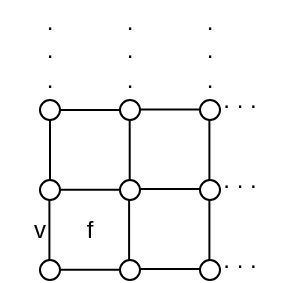 <mxfile version="26.0.11">
  <diagram name="Page-1" id="Eavo7DgZ1PGqxKYZ53sw">
    <mxGraphModel dx="300" dy="163" grid="1" gridSize="10" guides="1" tooltips="1" connect="1" arrows="1" fold="1" page="1" pageScale="1" pageWidth="827" pageHeight="1169" math="0" shadow="0">
      <root>
        <mxCell id="0" />
        <mxCell id="1" parent="0" />
        <mxCell id="l613piqfv5i1cjY3Hqcz-19" value="" style="ellipse;whiteSpace=wrap;html=1;aspect=fixed;" vertex="1" parent="1">
          <mxGeometry x="320" y="200" width="10" height="10" as="geometry" />
        </mxCell>
        <mxCell id="l613piqfv5i1cjY3Hqcz-20" value="" style="ellipse;whiteSpace=wrap;html=1;aspect=fixed;" vertex="1" parent="1">
          <mxGeometry x="360" y="200" width="10" height="10" as="geometry" />
        </mxCell>
        <mxCell id="l613piqfv5i1cjY3Hqcz-21" value="" style="ellipse;whiteSpace=wrap;html=1;aspect=fixed;" vertex="1" parent="1">
          <mxGeometry x="400" y="200" width="10" height="10" as="geometry" />
        </mxCell>
        <mxCell id="l613piqfv5i1cjY3Hqcz-25" value="" style="ellipse;whiteSpace=wrap;html=1;aspect=fixed;" vertex="1" parent="1">
          <mxGeometry x="320" y="240" width="10" height="10" as="geometry" />
        </mxCell>
        <mxCell id="l613piqfv5i1cjY3Hqcz-26" value="" style="ellipse;whiteSpace=wrap;html=1;aspect=fixed;" vertex="1" parent="1">
          <mxGeometry x="360" y="240" width="10" height="10" as="geometry" />
        </mxCell>
        <mxCell id="l613piqfv5i1cjY3Hqcz-27" value="" style="ellipse;whiteSpace=wrap;html=1;aspect=fixed;" vertex="1" parent="1">
          <mxGeometry x="400" y="240" width="10" height="10" as="geometry" />
        </mxCell>
        <mxCell id="l613piqfv5i1cjY3Hqcz-28" value="" style="ellipse;whiteSpace=wrap;html=1;aspect=fixed;" vertex="1" parent="1">
          <mxGeometry x="320" y="280" width="10" height="10" as="geometry" />
        </mxCell>
        <mxCell id="l613piqfv5i1cjY3Hqcz-29" value="" style="ellipse;whiteSpace=wrap;html=1;aspect=fixed;" vertex="1" parent="1">
          <mxGeometry x="360" y="280" width="10" height="10" as="geometry" />
        </mxCell>
        <mxCell id="l613piqfv5i1cjY3Hqcz-30" value="" style="ellipse;whiteSpace=wrap;html=1;aspect=fixed;" vertex="1" parent="1">
          <mxGeometry x="400" y="280" width="10" height="10" as="geometry" />
        </mxCell>
        <mxCell id="l613piqfv5i1cjY3Hqcz-31" value="" style="endArrow=none;html=1;rounded=0;entryX=0.5;entryY=1;entryDx=0;entryDy=0;exitX=0.5;exitY=0;exitDx=0;exitDy=0;" edge="1" parent="1" source="l613piqfv5i1cjY3Hqcz-25" target="l613piqfv5i1cjY3Hqcz-19">
          <mxGeometry width="50" height="50" relative="1" as="geometry">
            <mxPoint x="420" y="300" as="sourcePoint" />
            <mxPoint x="470" y="250" as="targetPoint" />
          </mxGeometry>
        </mxCell>
        <mxCell id="l613piqfv5i1cjY3Hqcz-35" value="" style="endArrow=none;html=1;rounded=0;entryX=0.5;entryY=1;entryDx=0;entryDy=0;exitX=0.5;exitY=0;exitDx=0;exitDy=0;" edge="1" parent="1">
          <mxGeometry width="50" height="50" relative="1" as="geometry">
            <mxPoint x="324.7" y="280" as="sourcePoint" />
            <mxPoint x="324.7" y="250" as="targetPoint" />
          </mxGeometry>
        </mxCell>
        <mxCell id="l613piqfv5i1cjY3Hqcz-36" value="" style="endArrow=none;html=1;rounded=0;entryX=0.5;entryY=1;entryDx=0;entryDy=0;exitX=0.5;exitY=0;exitDx=0;exitDy=0;" edge="1" parent="1">
          <mxGeometry width="50" height="50" relative="1" as="geometry">
            <mxPoint x="364.85" y="240" as="sourcePoint" />
            <mxPoint x="364.85" y="210" as="targetPoint" />
          </mxGeometry>
        </mxCell>
        <mxCell id="l613piqfv5i1cjY3Hqcz-37" value="" style="endArrow=none;html=1;rounded=0;entryX=0.5;entryY=1;entryDx=0;entryDy=0;exitX=0.5;exitY=0;exitDx=0;exitDy=0;" edge="1" parent="1">
          <mxGeometry width="50" height="50" relative="1" as="geometry">
            <mxPoint x="364.55" y="280" as="sourcePoint" />
            <mxPoint x="364.55" y="250" as="targetPoint" />
          </mxGeometry>
        </mxCell>
        <mxCell id="l613piqfv5i1cjY3Hqcz-38" value="" style="endArrow=none;html=1;rounded=0;entryX=0.5;entryY=1;entryDx=0;entryDy=0;exitX=0.5;exitY=0;exitDx=0;exitDy=0;" edge="1" parent="1">
          <mxGeometry width="50" height="50" relative="1" as="geometry">
            <mxPoint x="404.7" y="240" as="sourcePoint" />
            <mxPoint x="404.7" y="210" as="targetPoint" />
          </mxGeometry>
        </mxCell>
        <mxCell id="l613piqfv5i1cjY3Hqcz-39" value="" style="endArrow=none;html=1;rounded=0;entryX=0.5;entryY=1;entryDx=0;entryDy=0;exitX=0.5;exitY=0;exitDx=0;exitDy=0;" edge="1" parent="1">
          <mxGeometry width="50" height="50" relative="1" as="geometry">
            <mxPoint x="404.7" y="280" as="sourcePoint" />
            <mxPoint x="404.7" y="250" as="targetPoint" />
          </mxGeometry>
        </mxCell>
        <mxCell id="l613piqfv5i1cjY3Hqcz-42" value="" style="endArrow=none;html=1;rounded=0;exitX=1;exitY=0.5;exitDx=0;exitDy=0;entryX=0;entryY=0.5;entryDx=0;entryDy=0;" edge="1" parent="1" source="l613piqfv5i1cjY3Hqcz-19" target="l613piqfv5i1cjY3Hqcz-20">
          <mxGeometry width="50" height="50" relative="1" as="geometry">
            <mxPoint x="420" y="300" as="sourcePoint" />
            <mxPoint x="470" y="250" as="targetPoint" />
          </mxGeometry>
        </mxCell>
        <mxCell id="l613piqfv5i1cjY3Hqcz-43" value="" style="endArrow=none;html=1;rounded=0;exitX=1;exitY=0.5;exitDx=0;exitDy=0;entryX=0;entryY=0.5;entryDx=0;entryDy=0;" edge="1" parent="1">
          <mxGeometry width="50" height="50" relative="1" as="geometry">
            <mxPoint x="370" y="204.7" as="sourcePoint" />
            <mxPoint x="400" y="204.7" as="targetPoint" />
          </mxGeometry>
        </mxCell>
        <mxCell id="l613piqfv5i1cjY3Hqcz-44" value="" style="endArrow=none;html=1;rounded=0;exitX=1;exitY=0.5;exitDx=0;exitDy=0;entryX=0;entryY=0.5;entryDx=0;entryDy=0;" edge="1" parent="1">
          <mxGeometry width="50" height="50" relative="1" as="geometry">
            <mxPoint x="330" y="244.85" as="sourcePoint" />
            <mxPoint x="360" y="244.85" as="targetPoint" />
          </mxGeometry>
        </mxCell>
        <mxCell id="l613piqfv5i1cjY3Hqcz-45" value="" style="endArrow=none;html=1;rounded=0;exitX=1;exitY=0.5;exitDx=0;exitDy=0;entryX=0;entryY=0.5;entryDx=0;entryDy=0;" edge="1" parent="1">
          <mxGeometry width="50" height="50" relative="1" as="geometry">
            <mxPoint x="370" y="244.55" as="sourcePoint" />
            <mxPoint x="400" y="244.55" as="targetPoint" />
          </mxGeometry>
        </mxCell>
        <mxCell id="l613piqfv5i1cjY3Hqcz-46" value="" style="endArrow=none;html=1;rounded=0;exitX=1;exitY=0.5;exitDx=0;exitDy=0;entryX=0;entryY=0.5;entryDx=0;entryDy=0;" edge="1" parent="1">
          <mxGeometry width="50" height="50" relative="1" as="geometry">
            <mxPoint x="330" y="284.85" as="sourcePoint" />
            <mxPoint x="360" y="284.85" as="targetPoint" />
          </mxGeometry>
        </mxCell>
        <mxCell id="l613piqfv5i1cjY3Hqcz-47" value="" style="endArrow=none;html=1;rounded=0;exitX=1;exitY=0.5;exitDx=0;exitDy=0;entryX=0;entryY=0.5;entryDx=0;entryDy=0;" edge="1" parent="1">
          <mxGeometry width="50" height="50" relative="1" as="geometry">
            <mxPoint x="370" y="284.55" as="sourcePoint" />
            <mxPoint x="400" y="284.55" as="targetPoint" />
          </mxGeometry>
        </mxCell>
        <mxCell id="l613piqfv5i1cjY3Hqcz-48" value="f" style="text;html=1;align=center;verticalAlign=middle;whiteSpace=wrap;rounded=0;" vertex="1" parent="1">
          <mxGeometry x="320" y="250" width="50" height="30" as="geometry" />
        </mxCell>
        <mxCell id="l613piqfv5i1cjY3Hqcz-50" value="v" style="text;html=1;align=center;verticalAlign=middle;whiteSpace=wrap;rounded=0;" vertex="1" parent="1">
          <mxGeometry x="300" y="255" width="40" height="20" as="geometry" />
        </mxCell>
        <mxCell id="l613piqfv5i1cjY3Hqcz-52" value=". . ." style="text;html=1;align=center;verticalAlign=middle;whiteSpace=wrap;rounded=0;" vertex="1" parent="1">
          <mxGeometry x="390" y="270" width="60" height="20" as="geometry" />
        </mxCell>
        <mxCell id="l613piqfv5i1cjY3Hqcz-53" value=". . ." style="text;html=1;align=center;verticalAlign=middle;whiteSpace=wrap;rounded=0;" vertex="1" parent="1">
          <mxGeometry x="390" y="230" width="60" height="20" as="geometry" />
        </mxCell>
        <mxCell id="l613piqfv5i1cjY3Hqcz-54" value=". . ." style="text;html=1;align=center;verticalAlign=middle;whiteSpace=wrap;rounded=0;" vertex="1" parent="1">
          <mxGeometry x="390" y="190" width="60" height="20" as="geometry" />
        </mxCell>
        <mxCell id="l613piqfv5i1cjY3Hqcz-55" value=". . ." style="text;html=1;align=center;verticalAlign=middle;whiteSpace=wrap;rounded=0;" vertex="1" parent="1">
          <mxGeometry x="320" y="150" width="10" height="50" as="geometry" />
        </mxCell>
        <mxCell id="l613piqfv5i1cjY3Hqcz-56" value=". . ." style="text;html=1;align=center;verticalAlign=middle;whiteSpace=wrap;rounded=0;" vertex="1" parent="1">
          <mxGeometry x="360" y="150" width="10" height="50" as="geometry" />
        </mxCell>
        <mxCell id="l613piqfv5i1cjY3Hqcz-57" value=". . ." style="text;html=1;align=center;verticalAlign=middle;whiteSpace=wrap;rounded=0;" vertex="1" parent="1">
          <mxGeometry x="400" y="150" width="10" height="50" as="geometry" />
        </mxCell>
      </root>
    </mxGraphModel>
  </diagram>
</mxfile>
